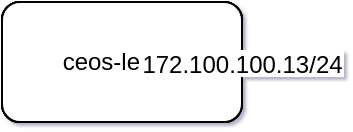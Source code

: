 <mxfile type="device" compressed="false">
    <diagram id="Page-1" name="Page-1">
      <mxGraphModel dx="1360" dy="864" grid="1" gridSize="10" guides="1" tooltips="1" connect="1" arrows="1" fold="1" page="1" pageScale="1" pageWidth="827" pageHeight="1169" math="0" shadow="1">
        <root>
          <mxCell id="0" />   
          <mxCell id="1" parent="0" />
        <object id="ceos-spine-1" label="ceos-spine-1" top_label="Device">
      <mxCell style="rounded=1;whiteSpace=wrap;html=1;" vertex="1" parent="1">
          <mxGeometry x="200" y="150" width="120" height="60" as="geometry" />
      </mxCell>
    </object><object id="172.100.100.0/24" label="172.100.100.0/24" top_label="Subnet">
      <mxCell style="rounded=1;whiteSpace=wrap;html=1;" vertex="1" parent="1">
          <mxGeometry x="200" y="150" width="120" height="60" as="geometry" />
      </mxCell>
    </object><object id="ceos-spine-2" label="ceos-spine-2" top_label="Device">
      <mxCell style="rounded=1;whiteSpace=wrap;html=1;" vertex="1" parent="1">
          <mxGeometry x="200" y="150" width="120" height="60" as="geometry" />
      </mxCell>
    </object><object id="ceos-leaf-1" label="ceos-leaf-1" top_label="Device">
      <mxCell style="rounded=1;whiteSpace=wrap;html=1;" vertex="1" parent="1">
          <mxGeometry x="200" y="150" width="120" height="60" as="geometry" />
      </mxCell>
    </object><object id="ceos-leaf-3" label="ceos-leaf-3" top_label="Device">
      <mxCell style="rounded=1;whiteSpace=wrap;html=1;" vertex="1" parent="1">
          <mxGeometry x="200" y="150" width="120" height="60" as="geometry" />
      </mxCell>
    </object><object id="ceos-leaf-2" label="ceos-leaf-2" top_label="Device">
      <mxCell style="rounded=1;whiteSpace=wrap;html=1;" vertex="1" parent="1">
          <mxGeometry x="200" y="150" width="120" height="60" as="geometry" />
      </mxCell>
    </object><mxCell id="a7c0f06f5a3c8fbd7cdaf16ea98de078-trgt" value="172.100.100.10/24" style="labelBackgroundColor=#ffffff;;" vertex="1" connectable="0" parent="a7c0f06f5a3c8fbd7cdaf16ea98de078">
      <mxGeometry x="0.5" relative="-1" as="geometry">
        <mxPoint as="offset" />
      </mxGeometry>
    </mxCell><object id="a7c0f06f5a3c8fbd7cdaf16ea98de078" label="" description="{&#10;    &quot;ceos-spine-1:MGMT0&quot;: {&#10;        &quot;ip&quot;: &quot;172.100.100.10&quot;,&#10;        &quot;netmask&quot;: &quot;24&quot;,&#10;        &quot;network&quot;: &quot;172.100.100.0/24&quot;&#10;    }&#10;}" trgt_label="172.100.100.10/24" source="172.100.100.0/24" target="ceos-spine-1">
      <mxCell style="endArrow=none;" edge="1" parent="1" source="172.100.100.0/24" target="ceos-spine-1">
          <mxGeometry relative="1" as="geometry" />
      </mxCell>
    </object><mxCell id="80ae62e737c518d42195cc92d9ea3d71-trgt" value="172.100.100.11/24" style="labelBackgroundColor=#ffffff;;" vertex="1" connectable="0" parent="80ae62e737c518d42195cc92d9ea3d71">
      <mxGeometry x="0.5" relative="-1" as="geometry">
        <mxPoint as="offset" />
      </mxGeometry>
    </mxCell><object id="80ae62e737c518d42195cc92d9ea3d71" label="" description="{&#10;    &quot;ceos-spine-2:MGMT0&quot;: {&#10;        &quot;ip&quot;: &quot;172.100.100.11&quot;,&#10;        &quot;netmask&quot;: &quot;24&quot;,&#10;        &quot;network&quot;: &quot;172.100.100.0/24&quot;&#10;    }&#10;}" trgt_label="172.100.100.11/24" source="172.100.100.0/24" target="ceos-spine-2">
      <mxCell style="endArrow=none;" edge="1" parent="1" source="172.100.100.0/24" target="ceos-spine-2">
          <mxGeometry relative="1" as="geometry" />
      </mxCell>
    </object><mxCell id="39947e2065adaba989c3615da39ddcad-trgt" value="172.100.100.12/24" style="labelBackgroundColor=#ffffff;;" vertex="1" connectable="0" parent="39947e2065adaba989c3615da39ddcad">
      <mxGeometry x="0.5" relative="-1" as="geometry">
        <mxPoint as="offset" />
      </mxGeometry>
    </mxCell><object id="39947e2065adaba989c3615da39ddcad" label="" description="{&#10;    &quot;ceos-leaf-1:MGMT0&quot;: {&#10;        &quot;ip&quot;: &quot;172.100.100.12&quot;,&#10;        &quot;netmask&quot;: &quot;24&quot;,&#10;        &quot;network&quot;: &quot;172.100.100.0/24&quot;&#10;    }&#10;}" trgt_label="172.100.100.12/24" source="172.100.100.0/24" target="ceos-leaf-1">
      <mxCell style="endArrow=none;" edge="1" parent="1" source="172.100.100.0/24" target="ceos-leaf-1">
          <mxGeometry relative="1" as="geometry" />
      </mxCell>
    </object><mxCell id="2f16915a4dee5297f79773cb68961709-trgt" value="172.100.100.14/24" style="labelBackgroundColor=#ffffff;;" vertex="1" connectable="0" parent="2f16915a4dee5297f79773cb68961709">
      <mxGeometry x="0.5" relative="-1" as="geometry">
        <mxPoint as="offset" />
      </mxGeometry>
    </mxCell><object id="2f16915a4dee5297f79773cb68961709" label="" description="{&#10;    &quot;ceos-leaf-3:MGMT0&quot;: {&#10;        &quot;ip&quot;: &quot;172.100.100.14&quot;,&#10;        &quot;netmask&quot;: &quot;24&quot;,&#10;        &quot;network&quot;: &quot;172.100.100.0/24&quot;&#10;    }&#10;}" trgt_label="172.100.100.14/24" source="172.100.100.0/24" target="ceos-leaf-3">
      <mxCell style="endArrow=none;" edge="1" parent="1" source="172.100.100.0/24" target="ceos-leaf-3">
          <mxGeometry relative="1" as="geometry" />
      </mxCell>
    </object><mxCell id="f6a7a676e91e5b1ef305de2559f28e92-trgt" value="172.100.100.13/24" style="labelBackgroundColor=#ffffff;;" vertex="1" connectable="0" parent="f6a7a676e91e5b1ef305de2559f28e92">
      <mxGeometry x="0.5" relative="-1" as="geometry">
        <mxPoint as="offset" />
      </mxGeometry>
    </mxCell><object id="f6a7a676e91e5b1ef305de2559f28e92" label="" description="{&#10;    &quot;ceos-leaf-2:MGMT0&quot;: {&#10;        &quot;ip&quot;: &quot;172.100.100.13&quot;,&#10;        &quot;netmask&quot;: &quot;24&quot;,&#10;        &quot;network&quot;: &quot;172.100.100.0/24&quot;&#10;    }&#10;}" trgt_label="172.100.100.13/24" source="172.100.100.0/24" target="ceos-leaf-2">
      <mxCell style="endArrow=none;" edge="1" parent="1" source="172.100.100.0/24" target="ceos-leaf-2">
          <mxGeometry relative="1" as="geometry" />
      </mxCell>
    </object></root>
      </mxGraphModel>
    </diagram></mxfile>